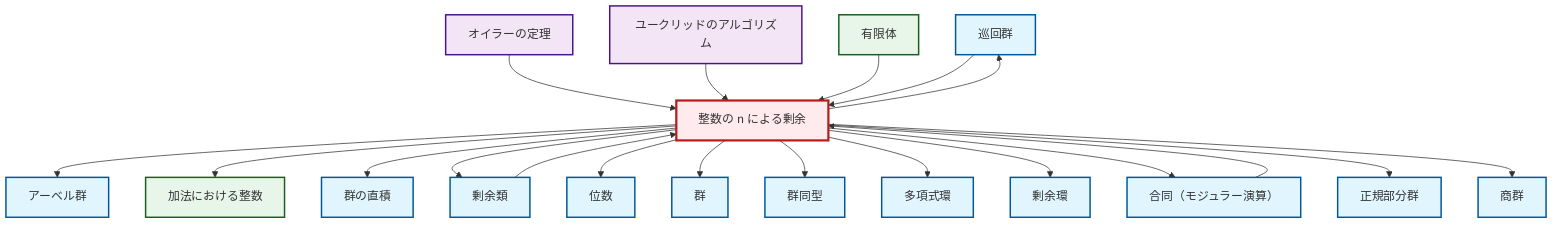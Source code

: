graph TD
    classDef definition fill:#e1f5fe,stroke:#01579b,stroke-width:2px
    classDef theorem fill:#f3e5f5,stroke:#4a148c,stroke-width:2px
    classDef axiom fill:#fff3e0,stroke:#e65100,stroke-width:2px
    classDef example fill:#e8f5e9,stroke:#1b5e20,stroke-width:2px
    classDef current fill:#ffebee,stroke:#b71c1c,stroke-width:3px
    def-abelian-group["アーベル群"]:::definition
    def-cyclic-group["巡回群"]:::definition
    def-group["群"]:::definition
    def-order["位数"]:::definition
    thm-euler["オイラーの定理"]:::theorem
    def-direct-product["群の直積"]:::definition
    def-congruence["合同（モジュラー演算）"]:::definition
    def-normal-subgroup["正規部分群"]:::definition
    def-quotient-ring["剰余環"]:::definition
    ex-finite-field["有限体"]:::example
    thm-euclidean-algorithm["ユークリッドのアルゴリズム"]:::theorem
    def-isomorphism["群同型"]:::definition
    ex-integers-addition["加法における整数"]:::example
    def-polynomial-ring["多項式環"]:::definition
    def-coset["剰余類"]:::definition
    def-quotient-group["商群"]:::definition
    ex-quotient-integers-mod-n["整数の n による剰余"]:::example
    thm-euler --> ex-quotient-integers-mod-n
    ex-quotient-integers-mod-n --> def-abelian-group
    thm-euclidean-algorithm --> ex-quotient-integers-mod-n
    ex-quotient-integers-mod-n --> ex-integers-addition
    ex-quotient-integers-mod-n --> def-direct-product
    ex-quotient-integers-mod-n --> def-coset
    ex-finite-field --> ex-quotient-integers-mod-n
    ex-quotient-integers-mod-n --> def-order
    def-cyclic-group --> ex-quotient-integers-mod-n
    ex-quotient-integers-mod-n --> def-group
    def-coset --> ex-quotient-integers-mod-n
    ex-quotient-integers-mod-n --> def-isomorphism
    ex-quotient-integers-mod-n --> def-polynomial-ring
    ex-quotient-integers-mod-n --> def-quotient-ring
    ex-quotient-integers-mod-n --> def-cyclic-group
    ex-quotient-integers-mod-n --> def-congruence
    ex-quotient-integers-mod-n --> def-normal-subgroup
    ex-quotient-integers-mod-n --> def-quotient-group
    def-congruence --> ex-quotient-integers-mod-n
    class ex-quotient-integers-mod-n current
